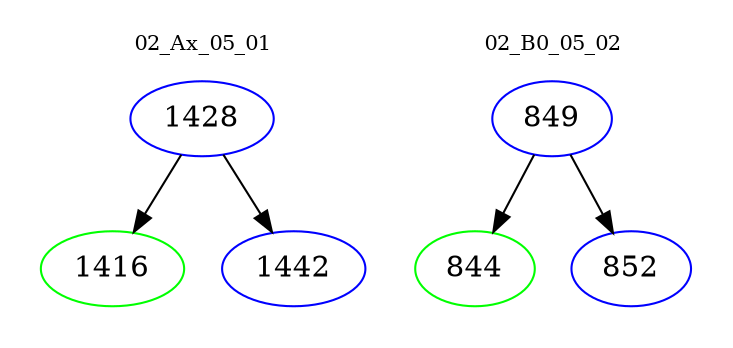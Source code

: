 digraph{
subgraph cluster_0 {
color = white
label = "02_Ax_05_01";
fontsize=10;
T0_1428 [label="1428", color="blue"]
T0_1428 -> T0_1416 [color="black"]
T0_1416 [label="1416", color="green"]
T0_1428 -> T0_1442 [color="black"]
T0_1442 [label="1442", color="blue"]
}
subgraph cluster_1 {
color = white
label = "02_B0_05_02";
fontsize=10;
T1_849 [label="849", color="blue"]
T1_849 -> T1_844 [color="black"]
T1_844 [label="844", color="green"]
T1_849 -> T1_852 [color="black"]
T1_852 [label="852", color="blue"]
}
}
